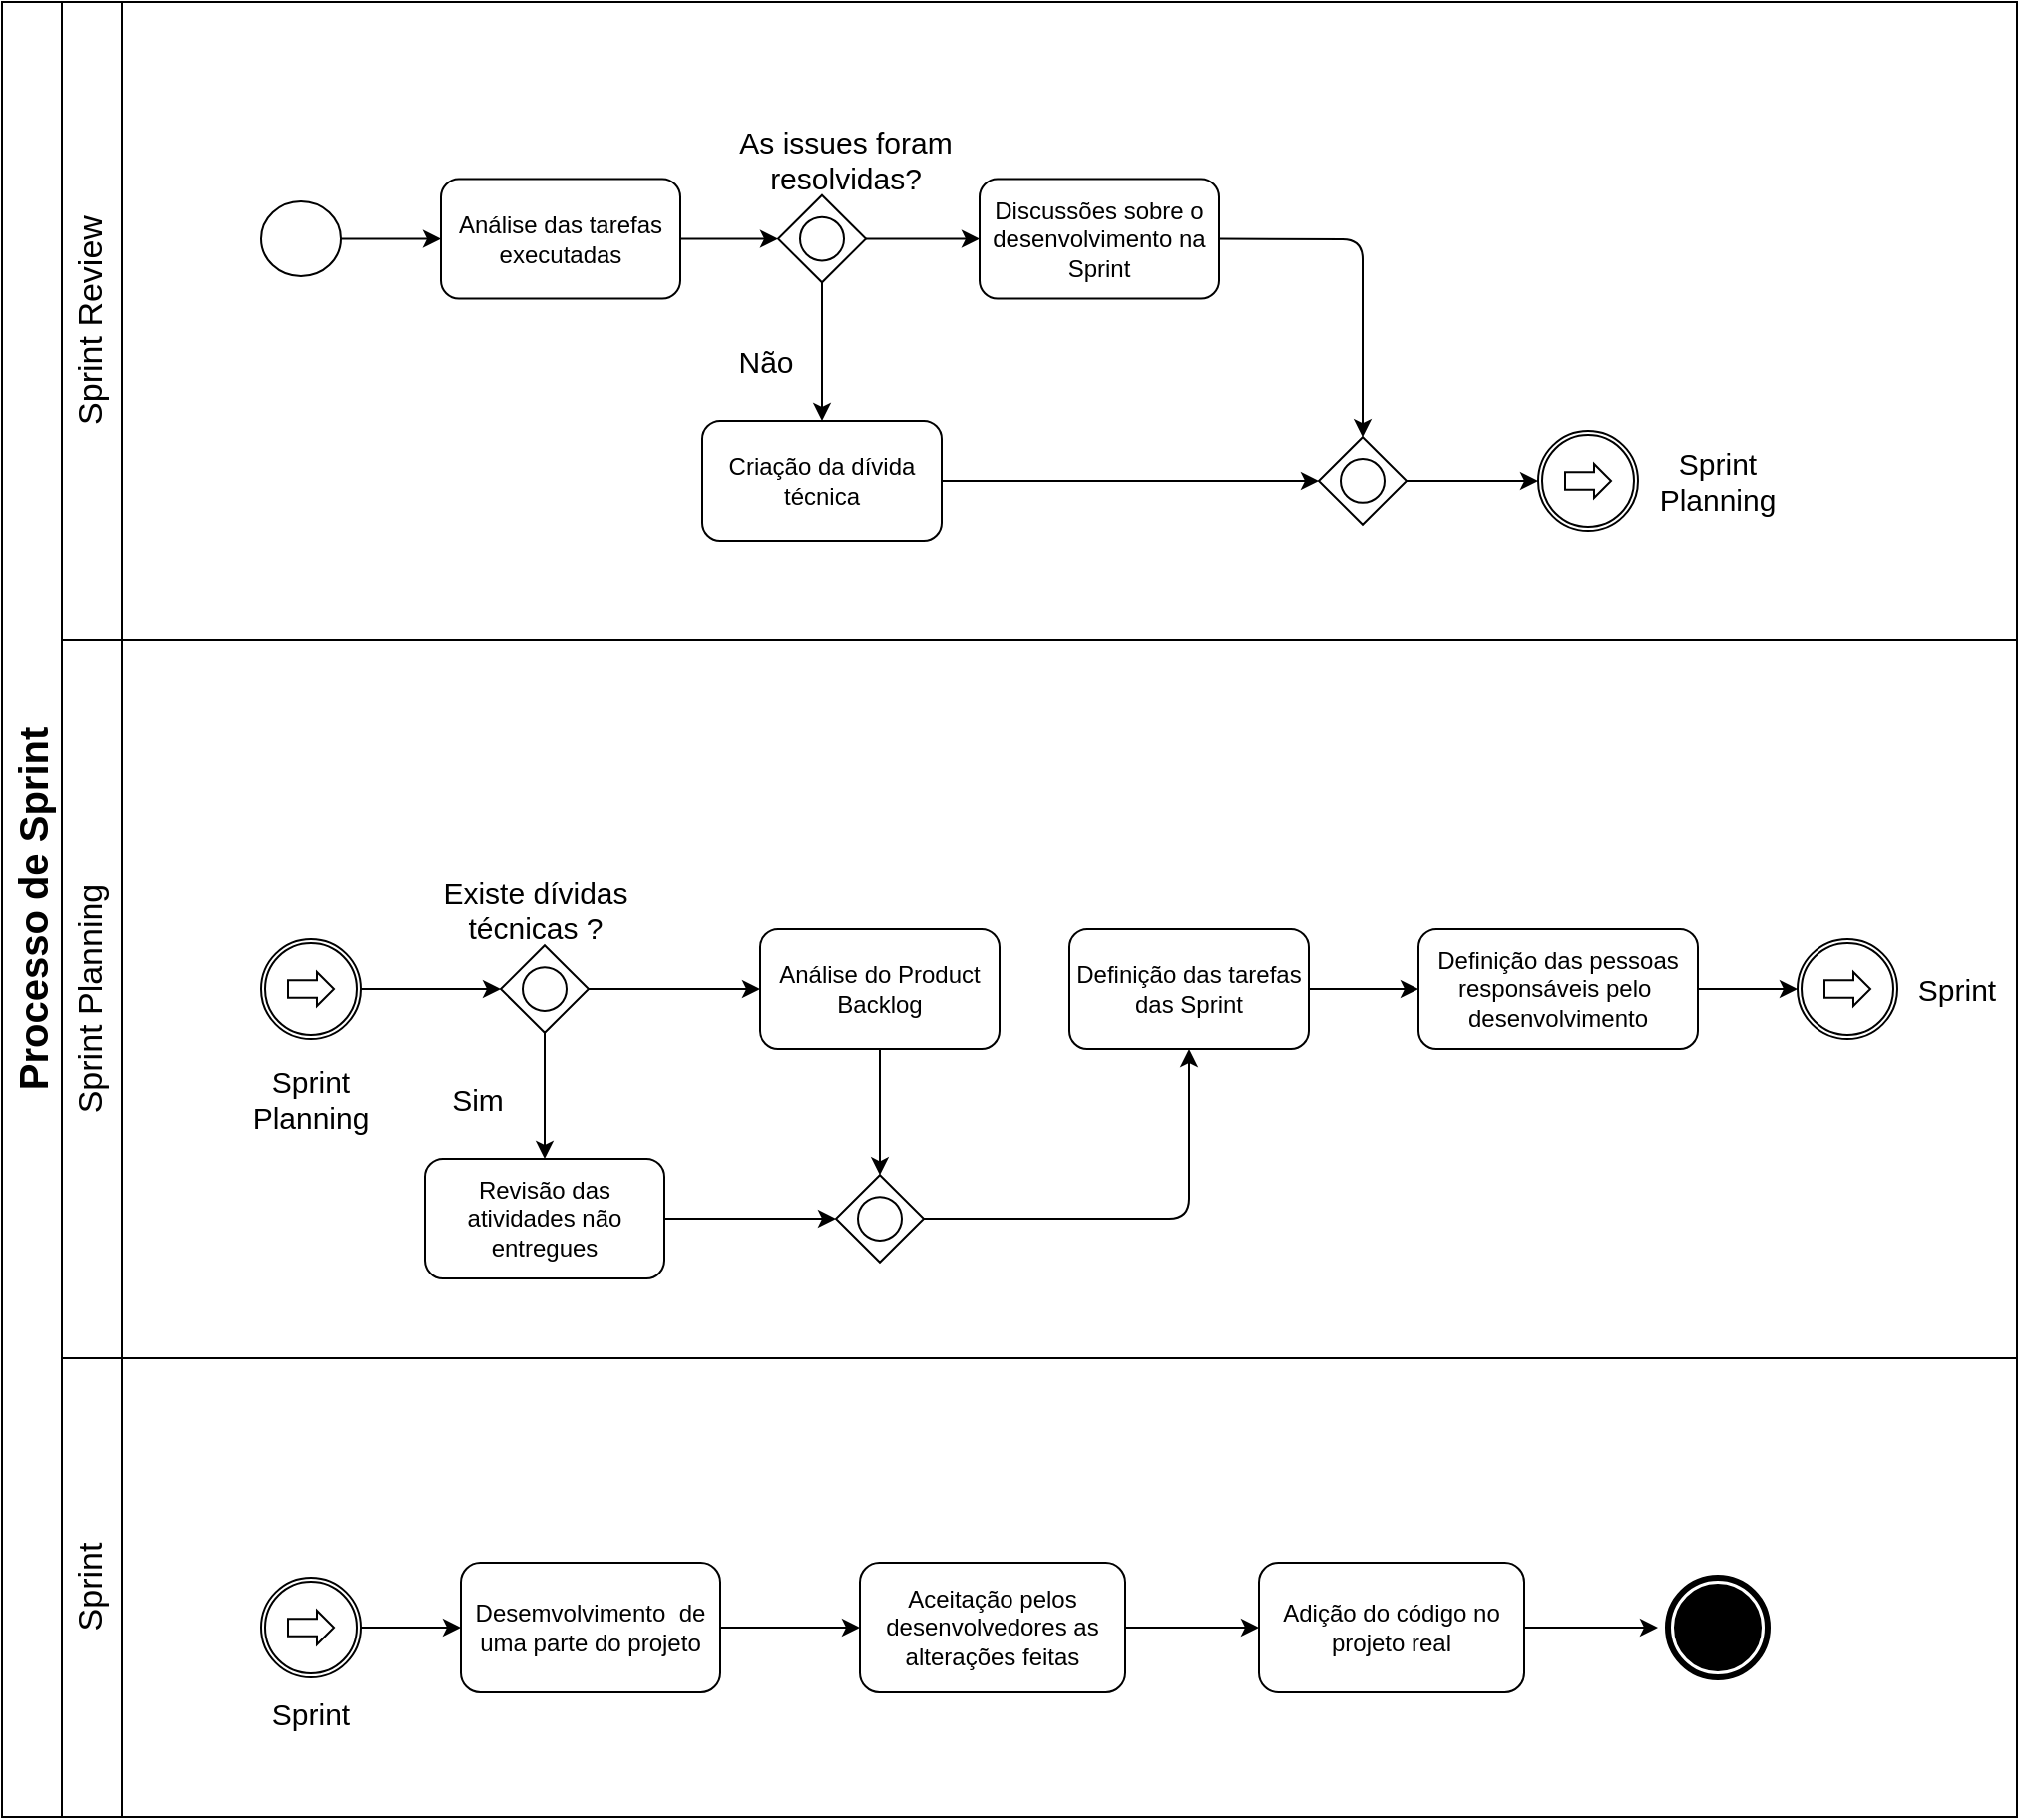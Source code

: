 <mxfile version="14.3.2" type="device"><diagram id="Wt0S5ILIROcE2XdrqJB7" name="Page-1"><mxGraphModel dx="920" dy="508" grid="1" gridSize="10" guides="1" tooltips="1" connect="1" arrows="1" fold="1" page="1" pageScale="1" pageWidth="827" pageHeight="1169" math="0" shadow="0"><root><mxCell id="0"/><mxCell id="1" parent="0"/><mxCell id="8xWbKomLP4stnPjCgye1-15" value="&lt;font style=&quot;font-size: 20px&quot;&gt;Processo de Sprint&lt;/font&gt;" style="swimlane;html=1;childLayout=stackLayout;resizeParent=1;resizeParentMax=0;horizontal=0;startSize=30;horizontalStack=0;" vertex="1" parent="1"><mxGeometry x="290" y="60" width="1010" height="910" as="geometry"/></mxCell><mxCell id="8xWbKomLP4stnPjCgye1-16" value="&lt;font style=&quot;font-size: 17px&quot;&gt;&lt;span style=&quot;font-weight: normal&quot;&gt;Sprint Review&lt;/span&gt;&lt;/font&gt;" style="swimlane;html=1;startSize=30;horizontal=0;" vertex="1" parent="8xWbKomLP4stnPjCgye1-15"><mxGeometry x="30" width="980" height="320" as="geometry"/></mxCell><mxCell id="8xWbKomLP4stnPjCgye1-81" value="" style="shape=mxgraph.bpmn.shape;html=1;verticalLabelPosition=bottom;labelBackgroundColor=#ffffff;verticalAlign=top;align=center;perimeter=ellipsePerimeter;outlineConnect=0;outline=standard;symbol=general;" vertex="1" parent="8xWbKomLP4stnPjCgye1-16"><mxGeometry x="100" y="100" width="40" height="37.5" as="geometry"/></mxCell><mxCell id="8xWbKomLP4stnPjCgye1-82" value="" style="shape=mxgraph.bpmn.shape;html=1;verticalLabelPosition=bottom;labelBackgroundColor=#ffffff;verticalAlign=top;align=center;perimeter=rhombusPerimeter;background=gateway;outlineConnect=0;outline=standard;symbol=general;" vertex="1" parent="8xWbKomLP4stnPjCgye1-16"><mxGeometry x="359" y="96.88" width="44" height="43.75" as="geometry"/></mxCell><mxCell id="8xWbKomLP4stnPjCgye1-83" value="Discussões sobre o desenvolvimento na Sprint" style="rounded=1;whiteSpace=wrap;html=1;" vertex="1" parent="8xWbKomLP4stnPjCgye1-16"><mxGeometry x="460" y="88.76" width="120" height="60" as="geometry"/></mxCell><mxCell id="8xWbKomLP4stnPjCgye1-84" value="Criação da dívida técnica" style="rounded=1;whiteSpace=wrap;html=1;" vertex="1" parent="8xWbKomLP4stnPjCgye1-16"><mxGeometry x="321" y="210" width="120" height="60" as="geometry"/></mxCell><mxCell id="8xWbKomLP4stnPjCgye1-85" value="Análise das tarefas executadas" style="rounded=1;whiteSpace=wrap;html=1;" vertex="1" parent="8xWbKomLP4stnPjCgye1-16"><mxGeometry x="190" y="88.76" width="120" height="60" as="geometry"/></mxCell><mxCell id="8xWbKomLP4stnPjCgye1-86" value="" style="endArrow=classic;html=1;exitX=1;exitY=0.5;exitDx=0;exitDy=0;entryX=0;entryY=0.5;entryDx=0;entryDy=0;" edge="1" parent="8xWbKomLP4stnPjCgye1-16" source="8xWbKomLP4stnPjCgye1-81" target="8xWbKomLP4stnPjCgye1-85"><mxGeometry width="50" height="50" relative="1" as="geometry"><mxPoint x="6" y="180" as="sourcePoint"/><mxPoint x="56" y="130" as="targetPoint"/></mxGeometry></mxCell><mxCell id="8xWbKomLP4stnPjCgye1-87" value="" style="endArrow=classic;html=1;exitX=1;exitY=0.5;exitDx=0;exitDy=0;entryX=0;entryY=0.5;entryDx=0;entryDy=0;" edge="1" parent="8xWbKomLP4stnPjCgye1-16" source="8xWbKomLP4stnPjCgye1-85" target="8xWbKomLP4stnPjCgye1-82"><mxGeometry width="50" height="50" relative="1" as="geometry"><mxPoint x="150" y="69.58" as="sourcePoint"/><mxPoint x="190" y="69.58" as="targetPoint"/></mxGeometry></mxCell><mxCell id="8xWbKomLP4stnPjCgye1-88" value="" style="endArrow=classic;html=1;exitX=1;exitY=0.5;exitDx=0;exitDy=0;entryX=0;entryY=0.5;entryDx=0;entryDy=0;" edge="1" parent="8xWbKomLP4stnPjCgye1-16" source="8xWbKomLP4stnPjCgye1-82" target="8xWbKomLP4stnPjCgye1-83"><mxGeometry width="50" height="50" relative="1" as="geometry"><mxPoint x="296" y="110" as="sourcePoint"/><mxPoint x="296" y="70" as="targetPoint"/></mxGeometry></mxCell><mxCell id="8xWbKomLP4stnPjCgye1-89" value="" style="endArrow=classic;html=1;exitX=0.5;exitY=1;exitDx=0;exitDy=0;entryX=0.5;entryY=0;entryDx=0;entryDy=0;" edge="1" parent="8xWbKomLP4stnPjCgye1-16" source="8xWbKomLP4stnPjCgye1-82" target="8xWbKomLP4stnPjCgye1-84"><mxGeometry width="50" height="50" relative="1" as="geometry"><mxPoint x="140" y="150" as="sourcePoint"/><mxPoint x="190" y="100" as="targetPoint"/></mxGeometry></mxCell><mxCell id="8xWbKomLP4stnPjCgye1-101" value="" style="shape=mxgraph.bpmn.shape;html=1;verticalLabelPosition=bottom;labelBackgroundColor=#ffffff;verticalAlign=top;align=center;perimeter=ellipsePerimeter;outlineConnect=0;outline=catching;symbol=link;" vertex="1" parent="8xWbKomLP4stnPjCgye1-16"><mxGeometry x="740" y="215" width="50" height="50" as="geometry"/></mxCell><mxCell id="8xWbKomLP4stnPjCgye1-91" value="" style="endArrow=classic;html=1;exitX=1;exitY=0.5;exitDx=0;exitDy=0;entryX=0;entryY=0.5;entryDx=0;entryDy=0;" edge="1" parent="8xWbKomLP4stnPjCgye1-16" source="8xWbKomLP4stnPjCgye1-135" target="8xWbKomLP4stnPjCgye1-101"><mxGeometry width="50" height="50" relative="1" as="geometry"><mxPoint x="430" y="110" as="sourcePoint"/><mxPoint x="640" y="120" as="targetPoint"/></mxGeometry></mxCell><mxCell id="8xWbKomLP4stnPjCgye1-129" value="&lt;font style=&quot;font-size: 15px&quot;&gt;Sprint&lt;br&gt;Planning&lt;/font&gt;" style="text;html=1;strokeColor=none;fillColor=none;align=center;verticalAlign=middle;whiteSpace=wrap;rounded=0;" vertex="1" parent="8xWbKomLP4stnPjCgye1-16"><mxGeometry x="810" y="230" width="40" height="20" as="geometry"/></mxCell><mxCell id="8xWbKomLP4stnPjCgye1-132" value="&lt;font style=&quot;font-size: 15px&quot;&gt;As issues foram resolvidas?&lt;/font&gt;" style="text;html=1;strokeColor=none;fillColor=none;align=center;verticalAlign=middle;whiteSpace=wrap;rounded=0;" vertex="1" parent="8xWbKomLP4stnPjCgye1-16"><mxGeometry x="330" y="68.76" width="126" height="20" as="geometry"/></mxCell><mxCell id="8xWbKomLP4stnPjCgye1-133" value="&lt;font style=&quot;font-size: 15px&quot;&gt;Não&lt;/font&gt;" style="text;html=1;strokeColor=none;fillColor=none;align=center;verticalAlign=middle;whiteSpace=wrap;rounded=0;" vertex="1" parent="8xWbKomLP4stnPjCgye1-16"><mxGeometry x="290" y="170" width="126" height="20" as="geometry"/></mxCell><mxCell id="8xWbKomLP4stnPjCgye1-135" value="" style="shape=mxgraph.bpmn.shape;html=1;verticalLabelPosition=bottom;labelBackgroundColor=#ffffff;verticalAlign=top;align=center;perimeter=rhombusPerimeter;background=gateway;outlineConnect=0;outline=standard;symbol=general;" vertex="1" parent="8xWbKomLP4stnPjCgye1-16"><mxGeometry x="630" y="218.12" width="44" height="43.75" as="geometry"/></mxCell><mxCell id="8xWbKomLP4stnPjCgye1-136" value="" style="endArrow=classic;html=1;exitX=1;exitY=0.5;exitDx=0;exitDy=0;entryX=0;entryY=0.5;entryDx=0;entryDy=0;" edge="1" parent="8xWbKomLP4stnPjCgye1-16" source="8xWbKomLP4stnPjCgye1-84" target="8xWbKomLP4stnPjCgye1-135"><mxGeometry width="50" height="50" relative="1" as="geometry"><mxPoint x="490" y="270" as="sourcePoint"/><mxPoint x="540" y="220" as="targetPoint"/></mxGeometry></mxCell><mxCell id="8xWbKomLP4stnPjCgye1-137" value="" style="endArrow=classic;html=1;exitX=1;exitY=0.5;exitDx=0;exitDy=0;entryX=0.5;entryY=0;entryDx=0;entryDy=0;" edge="1" parent="8xWbKomLP4stnPjCgye1-16" source="8xWbKomLP4stnPjCgye1-83" target="8xWbKomLP4stnPjCgye1-135"><mxGeometry width="50" height="50" relative="1" as="geometry"><mxPoint x="640" y="220" as="sourcePoint"/><mxPoint x="650" y="140" as="targetPoint"/><Array as="points"><mxPoint x="652" y="119"/></Array></mxGeometry></mxCell><mxCell id="8xWbKomLP4stnPjCgye1-17" value="&lt;font style=&quot;font-size: 17px&quot;&gt;&lt;span style=&quot;font-weight: normal&quot;&gt;Sprint Planning&lt;/span&gt;&lt;/font&gt;" style="swimlane;html=1;startSize=30;horizontal=0;" vertex="1" parent="8xWbKomLP4stnPjCgye1-15"><mxGeometry x="30" y="320" width="980" height="360" as="geometry"/></mxCell><mxCell id="8xWbKomLP4stnPjCgye1-90" value="" style="shape=mxgraph.bpmn.shape;html=1;verticalLabelPosition=bottom;labelBackgroundColor=#ffffff;verticalAlign=top;align=center;perimeter=ellipsePerimeter;outlineConnect=0;outline=catching;symbol=link;" vertex="1" parent="8xWbKomLP4stnPjCgye1-17"><mxGeometry x="100" y="150" width="50" height="50" as="geometry"/></mxCell><mxCell id="8xWbKomLP4stnPjCgye1-103" value="" style="shape=mxgraph.bpmn.shape;html=1;verticalLabelPosition=bottom;labelBackgroundColor=#ffffff;verticalAlign=top;align=center;perimeter=rhombusPerimeter;background=gateway;outlineConnect=0;outline=standard;symbol=general;" vertex="1" parent="8xWbKomLP4stnPjCgye1-17"><mxGeometry x="220" y="153.13" width="44" height="43.75" as="geometry"/></mxCell><mxCell id="8xWbKomLP4stnPjCgye1-104" value="" style="endArrow=classic;html=1;exitX=1;exitY=0.5;exitDx=0;exitDy=0;entryX=0;entryY=0.5;entryDx=0;entryDy=0;" edge="1" parent="8xWbKomLP4stnPjCgye1-17" source="8xWbKomLP4stnPjCgye1-90" target="8xWbKomLP4stnPjCgye1-103"><mxGeometry width="50" height="50" relative="1" as="geometry"><mxPoint x="170" y="250" as="sourcePoint"/><mxPoint x="220" y="200" as="targetPoint"/></mxGeometry></mxCell><mxCell id="8xWbKomLP4stnPjCgye1-105" value="Revisão das atividades não entregues" style="rounded=1;whiteSpace=wrap;html=1;" vertex="1" parent="8xWbKomLP4stnPjCgye1-17"><mxGeometry x="182" y="260" width="120" height="60" as="geometry"/></mxCell><mxCell id="8xWbKomLP4stnPjCgye1-106" value="Análise do Product Backlog" style="rounded=1;whiteSpace=wrap;html=1;" vertex="1" parent="8xWbKomLP4stnPjCgye1-17"><mxGeometry x="350" y="145.01" width="120" height="60" as="geometry"/></mxCell><mxCell id="8xWbKomLP4stnPjCgye1-107" value="Definição das tarefas das Sprint" style="rounded=1;whiteSpace=wrap;html=1;" vertex="1" parent="8xWbKomLP4stnPjCgye1-17"><mxGeometry x="505" y="145.01" width="120" height="60" as="geometry"/></mxCell><mxCell id="8xWbKomLP4stnPjCgye1-108" value="Definição das pessoas responsáveis pelo&amp;nbsp; desenvolvimento" style="rounded=1;whiteSpace=wrap;html=1;" vertex="1" parent="8xWbKomLP4stnPjCgye1-17"><mxGeometry x="680" y="145" width="140" height="60" as="geometry"/></mxCell><mxCell id="8xWbKomLP4stnPjCgye1-110" value="" style="shape=mxgraph.bpmn.shape;html=1;verticalLabelPosition=bottom;labelBackgroundColor=#ffffff;verticalAlign=top;align=center;perimeter=ellipsePerimeter;outlineConnect=0;outline=catching;symbol=link;" vertex="1" parent="8xWbKomLP4stnPjCgye1-17"><mxGeometry x="870" y="150" width="50" height="50" as="geometry"/></mxCell><mxCell id="8xWbKomLP4stnPjCgye1-112" value="" style="shape=mxgraph.bpmn.shape;html=1;verticalLabelPosition=bottom;labelBackgroundColor=#ffffff;verticalAlign=top;align=center;perimeter=rhombusPerimeter;background=gateway;outlineConnect=0;outline=standard;symbol=general;" vertex="1" parent="8xWbKomLP4stnPjCgye1-17"><mxGeometry x="388" y="268.13" width="44" height="43.75" as="geometry"/></mxCell><mxCell id="8xWbKomLP4stnPjCgye1-113" value="" style="endArrow=classic;html=1;entryX=0.5;entryY=0;entryDx=0;entryDy=0;exitX=0.5;exitY=1;exitDx=0;exitDy=0;" edge="1" parent="8xWbKomLP4stnPjCgye1-17" source="8xWbKomLP4stnPjCgye1-103" target="8xWbKomLP4stnPjCgye1-105"><mxGeometry width="50" height="50" relative="1" as="geometry"><mxPoint x="80" y="280" as="sourcePoint"/><mxPoint x="130" y="230" as="targetPoint"/></mxGeometry></mxCell><mxCell id="8xWbKomLP4stnPjCgye1-114" value="" style="endArrow=classic;html=1;exitX=0.5;exitY=1;exitDx=0;exitDy=0;entryX=0.5;entryY=0;entryDx=0;entryDy=0;" edge="1" parent="8xWbKomLP4stnPjCgye1-17" source="8xWbKomLP4stnPjCgye1-106" target="8xWbKomLP4stnPjCgye1-112"><mxGeometry width="50" height="50" relative="1" as="geometry"><mxPoint x="300" y="110" as="sourcePoint"/><mxPoint x="350" y="60" as="targetPoint"/></mxGeometry></mxCell><mxCell id="8xWbKomLP4stnPjCgye1-115" value="" style="endArrow=classic;html=1;exitX=1;exitY=0.5;exitDx=0;exitDy=0;entryX=0;entryY=0.5;entryDx=0;entryDy=0;" edge="1" parent="8xWbKomLP4stnPjCgye1-17" source="8xWbKomLP4stnPjCgye1-105" target="8xWbKomLP4stnPjCgye1-112"><mxGeometry width="50" height="50" relative="1" as="geometry"><mxPoint x="320" y="290" as="sourcePoint"/><mxPoint x="370" y="240" as="targetPoint"/></mxGeometry></mxCell><mxCell id="8xWbKomLP4stnPjCgye1-116" value="" style="endArrow=classic;html=1;entryX=0;entryY=0.5;entryDx=0;entryDy=0;exitX=1;exitY=0.5;exitDx=0;exitDy=0;" edge="1" parent="8xWbKomLP4stnPjCgye1-17" source="8xWbKomLP4stnPjCgye1-103" target="8xWbKomLP4stnPjCgye1-106"><mxGeometry width="50" height="50" relative="1" as="geometry"><mxPoint x="270" y="175" as="sourcePoint"/><mxPoint x="310" y="100" as="targetPoint"/></mxGeometry></mxCell><mxCell id="8xWbKomLP4stnPjCgye1-117" value="" style="endArrow=classic;html=1;entryX=0.5;entryY=1;entryDx=0;entryDy=0;exitX=1;exitY=0.5;exitDx=0;exitDy=0;" edge="1" parent="8xWbKomLP4stnPjCgye1-17" source="8xWbKomLP4stnPjCgye1-112" target="8xWbKomLP4stnPjCgye1-107"><mxGeometry width="50" height="50" relative="1" as="geometry"><mxPoint x="570" y="310" as="sourcePoint"/><mxPoint x="620" y="260" as="targetPoint"/><Array as="points"><mxPoint x="565" y="290"/></Array></mxGeometry></mxCell><mxCell id="8xWbKomLP4stnPjCgye1-118" value="" style="endArrow=classic;html=1;entryX=0;entryY=0.5;entryDx=0;entryDy=0;exitX=1;exitY=0.5;exitDx=0;exitDy=0;" edge="1" parent="8xWbKomLP4stnPjCgye1-17" source="8xWbKomLP4stnPjCgye1-107" target="8xWbKomLP4stnPjCgye1-108"><mxGeometry width="50" height="50" relative="1" as="geometry"><mxPoint x="740" y="290" as="sourcePoint"/><mxPoint x="790" y="240" as="targetPoint"/></mxGeometry></mxCell><mxCell id="8xWbKomLP4stnPjCgye1-119" value="" style="endArrow=classic;html=1;entryX=0;entryY=0.5;entryDx=0;entryDy=0;exitX=1;exitY=0.5;exitDx=0;exitDy=0;" edge="1" parent="8xWbKomLP4stnPjCgye1-17" source="8xWbKomLP4stnPjCgye1-108" target="8xWbKomLP4stnPjCgye1-110"><mxGeometry width="50" height="50" relative="1" as="geometry"><mxPoint x="890" y="270" as="sourcePoint"/><mxPoint x="940" y="220" as="targetPoint"/></mxGeometry></mxCell><mxCell id="8xWbKomLP4stnPjCgye1-130" value="&lt;font style=&quot;font-size: 15px&quot;&gt;Sprint&lt;/font&gt;" style="text;html=1;strokeColor=none;fillColor=none;align=center;verticalAlign=middle;whiteSpace=wrap;rounded=0;" vertex="1" parent="8xWbKomLP4stnPjCgye1-17"><mxGeometry x="930" y="165.01" width="40" height="20" as="geometry"/></mxCell><mxCell id="8xWbKomLP4stnPjCgye1-138" value="&lt;font style=&quot;font-size: 15px&quot;&gt;Existe dívidas técnicas ?&lt;/font&gt;" style="text;html=1;strokeColor=none;fillColor=none;align=center;verticalAlign=middle;whiteSpace=wrap;rounded=0;" vertex="1" parent="8xWbKomLP4stnPjCgye1-17"><mxGeometry x="182" y="125" width="111" height="20" as="geometry"/></mxCell><mxCell id="8xWbKomLP4stnPjCgye1-139" value="&lt;font style=&quot;font-size: 15px&quot;&gt;Sim&lt;/font&gt;" style="text;html=1;strokeColor=none;fillColor=none;align=center;verticalAlign=middle;whiteSpace=wrap;rounded=0;" vertex="1" parent="8xWbKomLP4stnPjCgye1-17"><mxGeometry x="153" y="220" width="111" height="20" as="geometry"/></mxCell><mxCell id="8xWbKomLP4stnPjCgye1-140" value="&lt;font style=&quot;font-size: 15px&quot;&gt;Sprint&lt;br&gt;Planning&lt;/font&gt;" style="text;html=1;strokeColor=none;fillColor=none;align=center;verticalAlign=middle;whiteSpace=wrap;rounded=0;" vertex="1" parent="8xWbKomLP4stnPjCgye1-17"><mxGeometry x="105" y="220" width="40" height="20" as="geometry"/></mxCell><mxCell id="8xWbKomLP4stnPjCgye1-18" value="&lt;font style=&quot;font-size: 17px&quot;&gt;&lt;span style=&quot;font-weight: normal&quot;&gt;Sprint&lt;/span&gt;&lt;/font&gt;" style="swimlane;html=1;startSize=30;horizontal=0;" vertex="1" parent="8xWbKomLP4stnPjCgye1-15"><mxGeometry x="30" y="680" width="980" height="230" as="geometry"/></mxCell><mxCell id="8xWbKomLP4stnPjCgye1-120" value="" style="shape=mxgraph.bpmn.shape;html=1;verticalLabelPosition=bottom;labelBackgroundColor=#ffffff;verticalAlign=top;align=center;perimeter=ellipsePerimeter;outlineConnect=0;outline=catching;symbol=link;" vertex="1" parent="8xWbKomLP4stnPjCgye1-18"><mxGeometry x="100" y="110" width="50" height="50" as="geometry"/></mxCell><mxCell id="8xWbKomLP4stnPjCgye1-121" value="Desemvolvimento&amp;nbsp; de uma parte do projeto" style="rounded=1;whiteSpace=wrap;html=1;" vertex="1" parent="8xWbKomLP4stnPjCgye1-18"><mxGeometry x="200" y="102.5" width="130" height="65" as="geometry"/></mxCell><mxCell id="8xWbKomLP4stnPjCgye1-122" value="Aceitação pelos desenvolvedores as alterações feitas" style="rounded=1;whiteSpace=wrap;html=1;" vertex="1" parent="8xWbKomLP4stnPjCgye1-18"><mxGeometry x="400" y="102.5" width="133" height="65" as="geometry"/></mxCell><mxCell id="8xWbKomLP4stnPjCgye1-123" value="Adição do código no projeto real" style="rounded=1;whiteSpace=wrap;html=1;" vertex="1" parent="8xWbKomLP4stnPjCgye1-18"><mxGeometry x="600" y="102.5" width="133" height="65" as="geometry"/></mxCell><mxCell id="8xWbKomLP4stnPjCgye1-124" value="" style="shape=mxgraph.bpmn.shape;html=1;verticalLabelPosition=bottom;labelBackgroundColor=#ffffff;verticalAlign=top;align=center;perimeter=ellipsePerimeter;outlineConnect=0;outline=end;symbol=terminate;" vertex="1" parent="8xWbKomLP4stnPjCgye1-18"><mxGeometry x="805" y="110" width="50" height="50" as="geometry"/></mxCell><mxCell id="8xWbKomLP4stnPjCgye1-125" value="" style="endArrow=classic;html=1;exitX=1;exitY=0.5;exitDx=0;exitDy=0;entryX=0;entryY=0.5;entryDx=0;entryDy=0;" edge="1" parent="8xWbKomLP4stnPjCgye1-18" source="8xWbKomLP4stnPjCgye1-120" target="8xWbKomLP4stnPjCgye1-121"><mxGeometry width="50" height="50" relative="1" as="geometry"><mxPoint x="170" y="100" as="sourcePoint"/><mxPoint x="220" y="50" as="targetPoint"/></mxGeometry></mxCell><mxCell id="8xWbKomLP4stnPjCgye1-126" value="" style="endArrow=classic;html=1;entryX=0;entryY=0.5;entryDx=0;entryDy=0;" edge="1" parent="8xWbKomLP4stnPjCgye1-18" source="8xWbKomLP4stnPjCgye1-121" target="8xWbKomLP4stnPjCgye1-122"><mxGeometry width="50" height="50" relative="1" as="geometry"><mxPoint x="290" y="240" as="sourcePoint"/><mxPoint x="340" y="190" as="targetPoint"/></mxGeometry></mxCell><mxCell id="8xWbKomLP4stnPjCgye1-127" value="" style="endArrow=classic;html=1;entryX=0;entryY=0.5;entryDx=0;entryDy=0;exitX=1;exitY=0.5;exitDx=0;exitDy=0;" edge="1" parent="8xWbKomLP4stnPjCgye1-18" source="8xWbKomLP4stnPjCgye1-122" target="8xWbKomLP4stnPjCgye1-123"><mxGeometry width="50" height="50" relative="1" as="geometry"><mxPoint x="530" y="220" as="sourcePoint"/><mxPoint x="580" y="170" as="targetPoint"/></mxGeometry></mxCell><mxCell id="8xWbKomLP4stnPjCgye1-128" value="" style="endArrow=classic;html=1;exitX=1;exitY=0.5;exitDx=0;exitDy=0;" edge="1" parent="8xWbKomLP4stnPjCgye1-18" source="8xWbKomLP4stnPjCgye1-123"><mxGeometry width="50" height="50" relative="1" as="geometry"><mxPoint x="770" y="220" as="sourcePoint"/><mxPoint x="800" y="135" as="targetPoint"/></mxGeometry></mxCell><mxCell id="8xWbKomLP4stnPjCgye1-141" value="&lt;font style=&quot;font-size: 15px&quot;&gt;Sprint&lt;/font&gt;" style="text;html=1;strokeColor=none;fillColor=none;align=center;verticalAlign=middle;whiteSpace=wrap;rounded=0;" vertex="1" parent="8xWbKomLP4stnPjCgye1-18"><mxGeometry x="105" y="167.5" width="40" height="20" as="geometry"/></mxCell></root></mxGraphModel></diagram></mxfile>